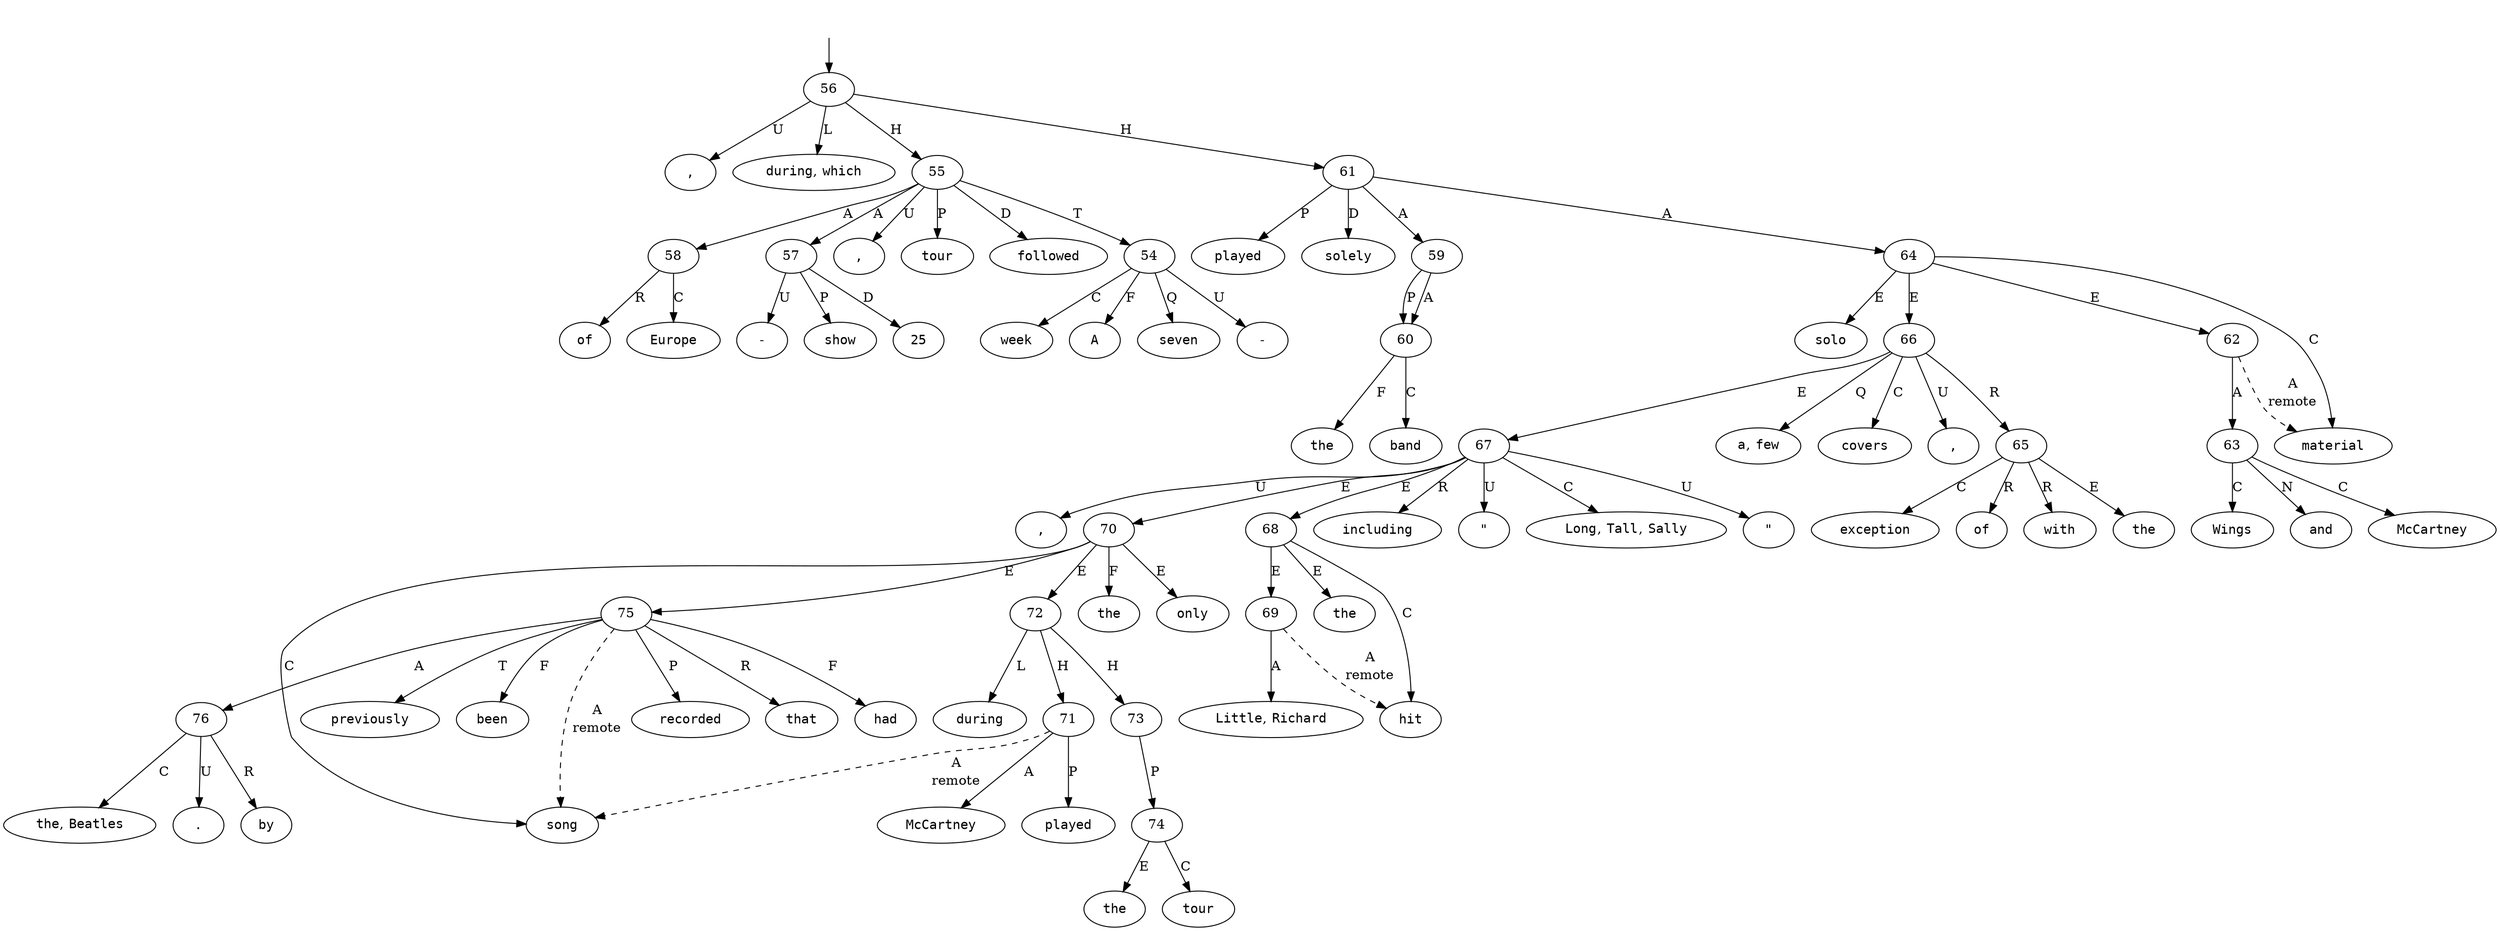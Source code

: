 digraph "605002" {
  top [ style=invis ];
  top -> 56;
  0 [ shape=oval, label=<<table align="center" border="0" cellspacing="0"><tr><td colspan="2"><font face="Courier">A</font></td></tr></table>> ];
  1 [ shape=oval, label=<<table align="center" border="0" cellspacing="0"><tr><td colspan="2"><font face="Courier">seven</font></td></tr></table>> ];
  2 [ shape=oval, label=<<table align="center" border="0" cellspacing="0"><tr><td colspan="2"><font face="Courier">-</font></td></tr></table>> ];
  3 [ shape=oval, label=<<table align="center" border="0" cellspacing="0"><tr><td colspan="2"><font face="Courier">week</font></td></tr></table>> ];
  4 [ shape=oval, label=<<table align="center" border="0" cellspacing="0"><tr><td colspan="2"><font face="Courier">,</font></td></tr></table>> ];
  5 [ shape=oval, label=<<table align="center" border="0" cellspacing="0"><tr><td colspan="2"><font face="Courier">25</font></td></tr></table>> ];
  6 [ shape=oval, label=<<table align="center" border="0" cellspacing="0"><tr><td colspan="2"><font face="Courier">-</font></td></tr></table>> ];
  7 [ shape=oval, label=<<table align="center" border="0" cellspacing="0"><tr><td colspan="2"><font face="Courier">show</font></td></tr></table>> ];
  8 [ shape=oval, label=<<table align="center" border="0" cellspacing="0"><tr><td colspan="2"><font face="Courier">tour</font></td></tr></table>> ];
  9 [ shape=oval, label=<<table align="center" border="0" cellspacing="0"><tr><td colspan="2"><font face="Courier">of</font></td></tr></table>> ];
  10 [ shape=oval, label=<<table align="center" border="0" cellspacing="0"><tr><td colspan="2"><font face="Courier">Europe</font></td></tr></table>> ];
  11 [ shape=oval, label=<<table align="center" border="0" cellspacing="0"><tr><td colspan="2"><font face="Courier">followed</font></td></tr></table>> ];
  12 [ shape=oval, label=<<table align="center" border="0" cellspacing="0"><tr><td colspan="2"><font face="Courier">,</font></td></tr></table>> ];
  13 [ shape=oval, label=<<table align="center" border="0" cellspacing="0"><tr><td colspan="2"><font face="Courier">during</font>,&nbsp;<font face="Courier">which</font></td></tr></table>> ];
  14 [ shape=oval, label=<<table align="center" border="0" cellspacing="0"><tr><td colspan="2"><font face="Courier">the</font></td></tr></table>> ];
  15 [ shape=oval, label=<<table align="center" border="0" cellspacing="0"><tr><td colspan="2"><font face="Courier">band</font></td></tr></table>> ];
  16 [ shape=oval, label=<<table align="center" border="0" cellspacing="0"><tr><td colspan="2"><font face="Courier">played</font></td></tr></table>> ];
  17 [ shape=oval, label=<<table align="center" border="0" cellspacing="0"><tr><td colspan="2"><font face="Courier">solely</font></td></tr></table>> ];
  18 [ shape=oval, label=<<table align="center" border="0" cellspacing="0"><tr><td colspan="2"><font face="Courier">Wings</font></td></tr></table>> ];
  19 [ shape=oval, label=<<table align="center" border="0" cellspacing="0"><tr><td colspan="2"><font face="Courier">and</font></td></tr></table>> ];
  20 [ shape=oval, label=<<table align="center" border="0" cellspacing="0"><tr><td colspan="2"><font face="Courier">McCartney</font></td></tr></table>> ];
  21 [ shape=oval, label=<<table align="center" border="0" cellspacing="0"><tr><td colspan="2"><font face="Courier">solo</font></td></tr></table>> ];
  22 [ shape=oval, label=<<table align="center" border="0" cellspacing="0"><tr><td colspan="2"><font face="Courier">material</font></td></tr></table>> ];
  23 [ shape=oval, label=<<table align="center" border="0" cellspacing="0"><tr><td colspan="2"><font face="Courier">with</font></td></tr></table>> ];
  24 [ shape=oval, label=<<table align="center" border="0" cellspacing="0"><tr><td colspan="2"><font face="Courier">the</font></td></tr></table>> ];
  25 [ shape=oval, label=<<table align="center" border="0" cellspacing="0"><tr><td colspan="2"><font face="Courier">exception</font></td></tr></table>> ];
  26 [ shape=oval, label=<<table align="center" border="0" cellspacing="0"><tr><td colspan="2"><font face="Courier">of</font></td></tr></table>> ];
  27 [ shape=oval, label=<<table align="center" border="0" cellspacing="0"><tr><td colspan="2"><font face="Courier">a</font>,&nbsp;<font face="Courier">few</font></td></tr></table>> ];
  28 [ shape=oval, label=<<table align="center" border="0" cellspacing="0"><tr><td colspan="2"><font face="Courier">covers</font></td></tr></table>> ];
  29 [ shape=oval, label=<<table align="center" border="0" cellspacing="0"><tr><td colspan="2"><font face="Courier">,</font></td></tr></table>> ];
  30 [ shape=oval, label=<<table align="center" border="0" cellspacing="0"><tr><td colspan="2"><font face="Courier">including</font></td></tr></table>> ];
  31 [ shape=oval, label=<<table align="center" border="0" cellspacing="0"><tr><td colspan="2"><font face="Courier">the</font></td></tr></table>> ];
  32 [ shape=oval, label=<<table align="center" border="0" cellspacing="0"><tr><td colspan="2"><font face="Courier">Little</font>,&nbsp;<font face="Courier">Richard</font></td></tr></table>> ];
  33 [ shape=oval, label=<<table align="center" border="0" cellspacing="0"><tr><td colspan="2"><font face="Courier">hit</font></td></tr></table>> ];
  34 [ shape=oval, label=<<table align="center" border="0" cellspacing="0"><tr><td colspan="2"><font face="Courier">&quot;</font></td></tr></table>> ];
  35 [ shape=oval, label=<<table align="center" border="0" cellspacing="0"><tr><td colspan="2"><font face="Courier">Long</font>,&nbsp;<font face="Courier">Tall</font>,&nbsp;<font face="Courier">Sally</font></td></tr></table>> ];
  36 [ shape=oval, label=<<table align="center" border="0" cellspacing="0"><tr><td colspan="2"><font face="Courier">&quot;</font></td></tr></table>> ];
  37 [ shape=oval, label=<<table align="center" border="0" cellspacing="0"><tr><td colspan="2"><font face="Courier">,</font></td></tr></table>> ];
  38 [ shape=oval, label=<<table align="center" border="0" cellspacing="0"><tr><td colspan="2"><font face="Courier">the</font></td></tr></table>> ];
  39 [ shape=oval, label=<<table align="center" border="0" cellspacing="0"><tr><td colspan="2"><font face="Courier">only</font></td></tr></table>> ];
  40 [ shape=oval, label=<<table align="center" border="0" cellspacing="0"><tr><td colspan="2"><font face="Courier">song</font></td></tr></table>> ];
  41 [ shape=oval, label=<<table align="center" border="0" cellspacing="0"><tr><td colspan="2"><font face="Courier">McCartney</font></td></tr></table>> ];
  42 [ shape=oval, label=<<table align="center" border="0" cellspacing="0"><tr><td colspan="2"><font face="Courier">played</font></td></tr></table>> ];
  43 [ shape=oval, label=<<table align="center" border="0" cellspacing="0"><tr><td colspan="2"><font face="Courier">during</font></td></tr></table>> ];
  44 [ shape=oval, label=<<table align="center" border="0" cellspacing="0"><tr><td colspan="2"><font face="Courier">the</font></td></tr></table>> ];
  45 [ shape=oval, label=<<table align="center" border="0" cellspacing="0"><tr><td colspan="2"><font face="Courier">tour</font></td></tr></table>> ];
  46 [ shape=oval, label=<<table align="center" border="0" cellspacing="0"><tr><td colspan="2"><font face="Courier">that</font></td></tr></table>> ];
  47 [ shape=oval, label=<<table align="center" border="0" cellspacing="0"><tr><td colspan="2"><font face="Courier">had</font></td></tr></table>> ];
  48 [ shape=oval, label=<<table align="center" border="0" cellspacing="0"><tr><td colspan="2"><font face="Courier">previously</font></td></tr></table>> ];
  49 [ shape=oval, label=<<table align="center" border="0" cellspacing="0"><tr><td colspan="2"><font face="Courier">been</font></td></tr></table>> ];
  50 [ shape=oval, label=<<table align="center" border="0" cellspacing="0"><tr><td colspan="2"><font face="Courier">recorded</font></td></tr></table>> ];
  51 [ shape=oval, label=<<table align="center" border="0" cellspacing="0"><tr><td colspan="2"><font face="Courier">by</font></td></tr></table>> ];
  52 [ shape=oval, label=<<table align="center" border="0" cellspacing="0"><tr><td colspan="2"><font face="Courier">the</font>,&nbsp;<font face="Courier">Beatles</font></td></tr></table>> ];
  53 [ shape=oval, label=<<table align="center" border="0" cellspacing="0"><tr><td colspan="2"><font face="Courier">.</font></td></tr></table>> ];
  54 -> 0 [ label="F" ];
  54 -> 1 [ label="Q" ];
  54 -> 2 [ label="U" ];
  54 -> 3 [ label="C" ];
  55 -> 58 [ label="A" ];
  55 -> 57 [ label="A" ];
  55 -> 8 [ label="P" ];
  55 -> 4 [ label="U" ];
  55 -> 11 [ label="D" ];
  55 -> 54 [ label="T" ];
  56 -> 13 [ label="L" ];
  56 -> 55 [ label="H" ];
  56 -> 61 [ label="H" ];
  56 -> 12 [ label="U" ];
  57 -> 7 [ label="P" ];
  57 -> 6 [ label="U" ];
  57 -> 5 [ label="D" ];
  58 -> 9 [ label="R" ];
  58 -> 10 [ label="C" ];
  59 -> 60 [ label="P" ];
  59 -> 60 [ label="A" ];
  60 -> 15 [ label="C" ];
  60 -> 14 [ label="F" ];
  61 -> 64 [ label="A" ];
  61 -> 59 [ label="A" ];
  61 -> 17 [ label="D" ];
  61 -> 16 [ label="P" ];
  62 -> 63 [ label="A" ];
  62 -> 22 [ label=<<table align="center" border="0" cellspacing="0"><tr><td colspan="1">A</td></tr><tr><td>remote</td></tr></table>>, style=dashed ];
  63 -> 20 [ label="C" ];
  63 -> 18 [ label="C" ];
  63 -> 19 [ label="N" ];
  64 -> 62 [ label="E" ];
  64 -> 21 [ label="E" ];
  64 -> 66 [ label="E" ];
  64 -> 22 [ label="C" ];
  65 -> 25 [ label="C" ];
  65 -> 23 [ label="R" ];
  65 -> 26 [ label="R" ];
  65 -> 24 [ label="E" ];
  66 -> 27 [ label="Q" ];
  66 -> 65 [ label="R" ];
  66 -> 29 [ label="U" ];
  66 -> 28 [ label="C" ];
  66 -> 67 [ label="E" ];
  67 -> 70 [ label="E" ];
  67 -> 34 [ label="U" ];
  67 -> 68 [ label="E" ];
  67 -> 37 [ label="U" ];
  67 -> 36 [ label="U" ];
  67 -> 35 [ label="C" ];
  67 -> 30 [ label="R" ];
  68 -> 31 [ label="E" ];
  68 -> 33 [ label="C" ];
  68 -> 69 [ label="E" ];
  69 -> 32 [ label="A" ];
  69 -> 33 [ label=<<table align="center" border="0" cellspacing="0"><tr><td colspan="1">A</td></tr><tr><td>remote</td></tr></table>>, style=dashed ];
  70 -> 40 [ label="C" ];
  70 -> 72 [ label="E" ];
  70 -> 75 [ label="E" ];
  70 -> 38 [ label="F" ];
  70 -> 39 [ label="E" ];
  71 -> 42 [ label="P" ];
  71 -> 41 [ label="A" ];
  71 -> 40 [ label=<<table align="center" border="0" cellspacing="0"><tr><td colspan="1">A</td></tr><tr><td>remote</td></tr></table>>, style=dashed ];
  72 -> 43 [ label="L" ];
  72 -> 73 [ label="H" ];
  72 -> 71 [ label="H" ];
  73 -> 74 [ label="P" ];
  74 -> 44 [ label="E" ];
  74 -> 45 [ label="C" ];
  75 -> 50 [ label="P" ];
  75 -> 76 [ label="A" ];
  75 -> 48 [ label="T" ];
  75 -> 49 [ label="F" ];
  75 -> 40 [ label=<<table align="center" border="0" cellspacing="0"><tr><td colspan="1">A</td></tr><tr><td>remote</td></tr></table>>, style=dashed ];
  75 -> 46 [ label="R" ];
  75 -> 47 [ label="F" ];
  76 -> 52 [ label="C" ];
  76 -> 53 [ label="U" ];
  76 -> 51 [ label="R" ];
}

